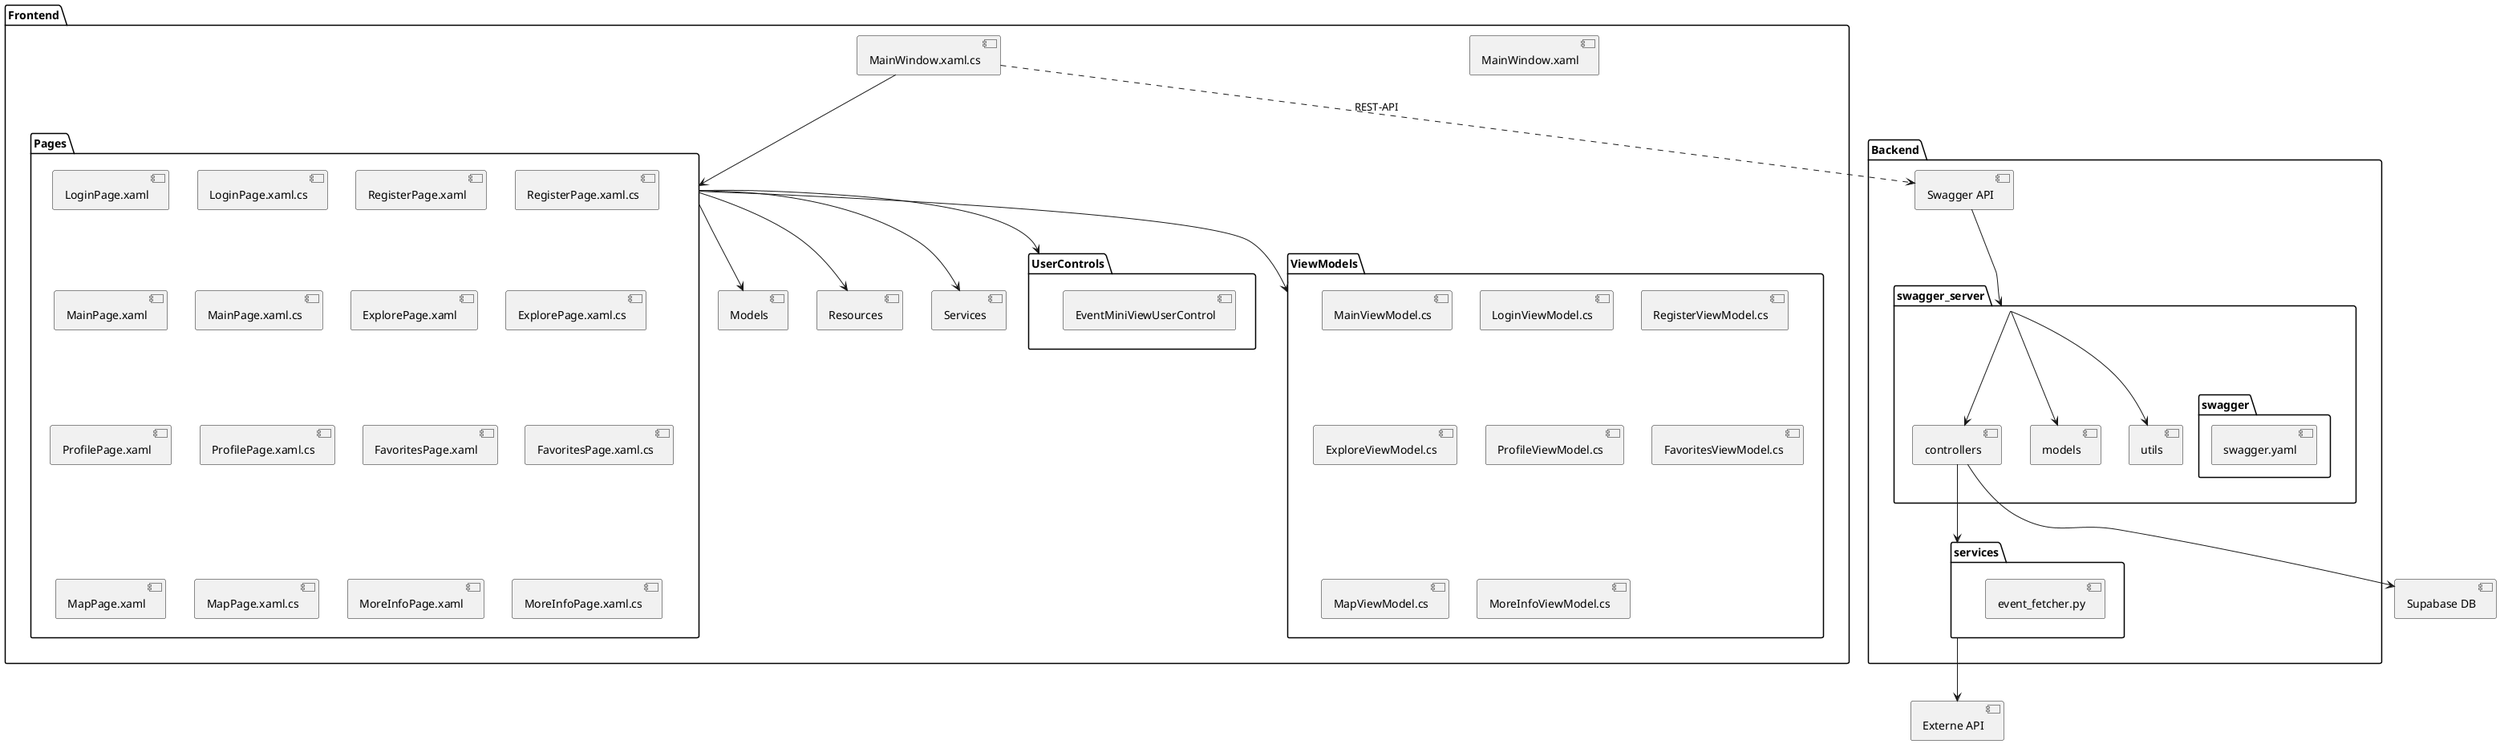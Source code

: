 @startuml
package "Frontend" {
  [MainWindow.xaml]
  [MainWindow.xaml.cs]
  [Models]
  [Resources]
  [Services]
  package Pages {
    [LoginPage.xaml]
    [LoginPage.xaml.cs]
    [RegisterPage.xaml]
    [RegisterPage.xaml.cs]
    [MainPage.xaml]
    [MainPage.xaml.cs]
    [ExplorePage.xaml]
    [ExplorePage.xaml.cs]
    [ProfilePage.xaml]
    [ProfilePage.xaml.cs]
    [FavoritesPage.xaml]
    [FavoritesPage.xaml.cs]
    [MapPage.xaml]
    [MapPage.xaml.cs]
    [MoreInfoPage.xaml]
    [MoreInfoPage.xaml.cs]
  }
  package UserControls {
    [EventMiniViewUserControl]
  }
  package ViewModels {
    [MainViewModel.cs]
    [LoginViewModel.cs]
    [RegisterViewModel.cs]
    [ExploreViewModel.cs]
    [ProfileViewModel.cs]
    [FavoritesViewModel.cs]
    [MapViewModel.cs]
    [MoreInfoViewModel.cs]
  }
}

package "Backend" {
  [Swagger API]

  package swagger_server {
    package swagger {
      [swagger.yaml]
    }
    [controllers]
    [models]
    [utils]
  }

  package services {
    [event_fetcher.py]
  }


}

  [Supabase DB]
  [Externe API]

[MainWindow.xaml.cs] --> Pages
Pages --> UserControls
Pages --> ViewModels
Pages --> Services
Pages --> Models
Pages --> Resources

[MainWindow.xaml.cs] ..> [Swagger API] : REST-API

[Swagger API] --> swagger_server
swagger_server --> controllers
swagger_server --> models
swagger_server --> utils
controllers --> services
controllers --> [Supabase DB]
services --> [Externe API]


@enduml